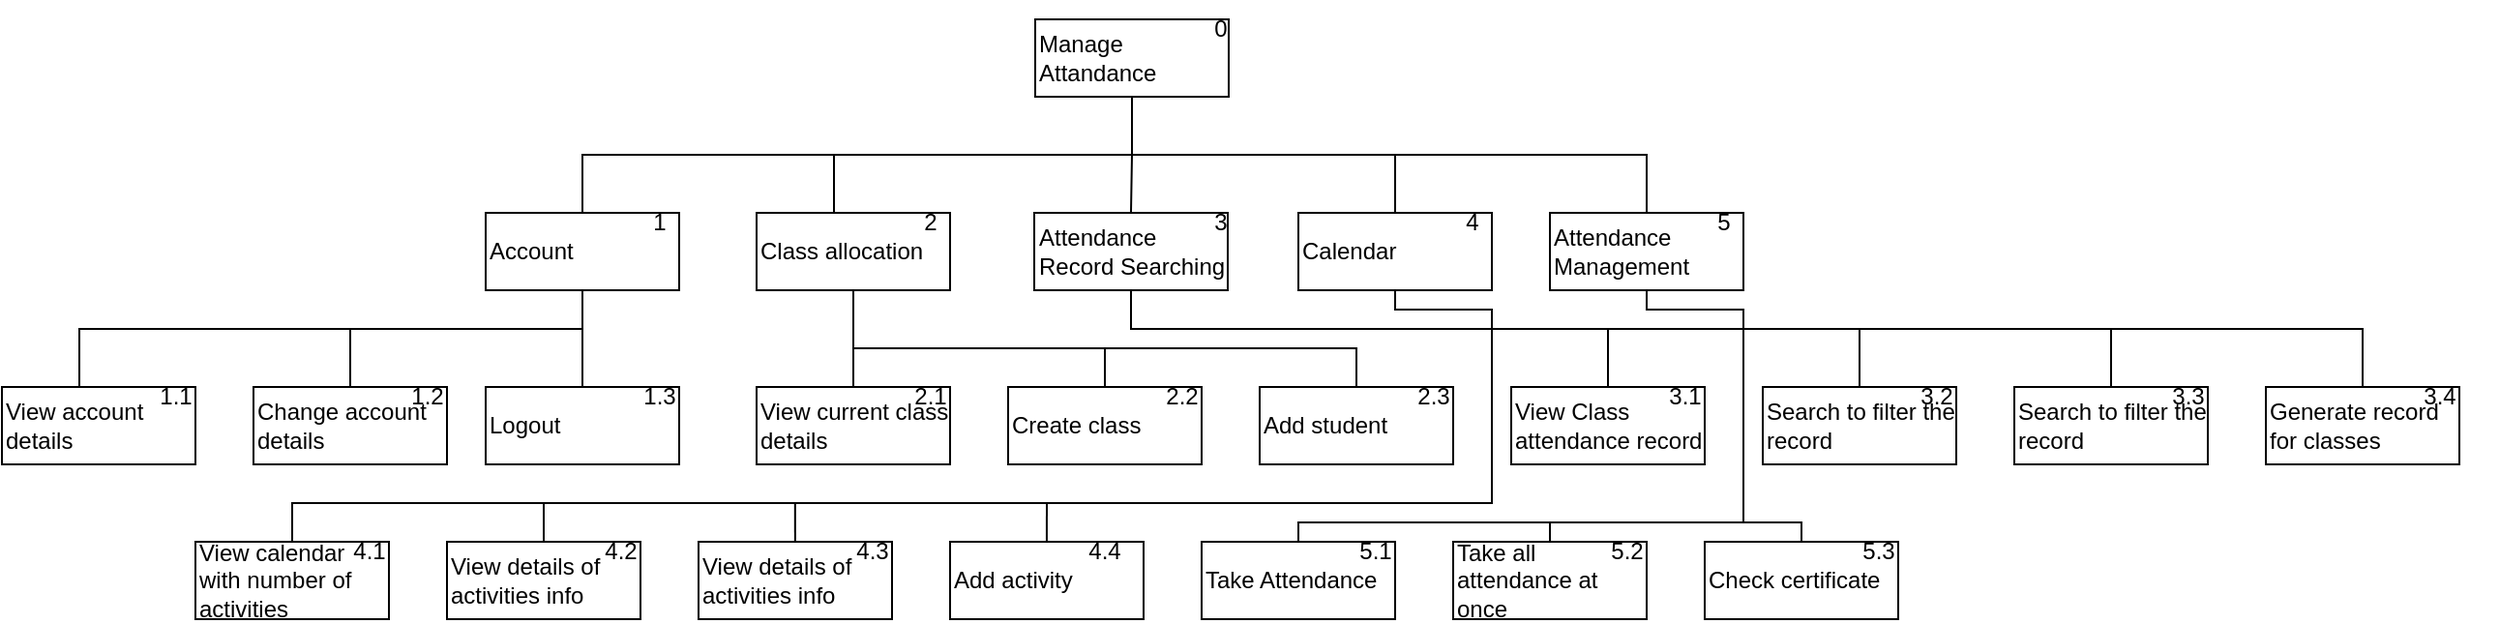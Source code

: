<mxfile version="15.7.3" type="device"><diagram id="97nXFtkMsRViBJ87Zf79" name="Page-1"><mxGraphModel dx="2249" dy="794" grid="1" gridSize="10" guides="1" tooltips="1" connect="1" arrows="1" fold="1" page="1" pageScale="1" pageWidth="827" pageHeight="1169" math="0" shadow="0"><root><mxCell id="0"/><mxCell id="1" parent="0"/><mxCell id="bJq-o-bXYUT5nxoHq2M9-10" style="edgeStyle=orthogonalEdgeStyle;rounded=0;orthogonalLoop=1;jettySize=auto;html=1;exitX=0.5;exitY=1;exitDx=0;exitDy=0;endArrow=none;endFill=0;" edge="1" parent="1" source="bJq-o-bXYUT5nxoHq2M9-3" target="bJq-o-bXYUT5nxoHq2M9-7"><mxGeometry relative="1" as="geometry"/></mxCell><mxCell id="bJq-o-bXYUT5nxoHq2M9-3" value="Manage Attandance" style="whiteSpace=wrap;html=1;align=left;" vertex="1" parent="1"><mxGeometry x="414" y="510" width="100" height="40" as="geometry"/></mxCell><mxCell id="bJq-o-bXYUT5nxoHq2M9-5" value="Account" style="whiteSpace=wrap;html=1;align=left;" vertex="1" parent="1"><mxGeometry x="130" y="610" width="100" height="40" as="geometry"/></mxCell><mxCell id="bJq-o-bXYUT5nxoHq2M9-6" value="Class allocation" style="whiteSpace=wrap;html=1;align=left;" vertex="1" parent="1"><mxGeometry x="270" y="610" width="100" height="40" as="geometry"/></mxCell><mxCell id="bJq-o-bXYUT5nxoHq2M9-7" value="Attendance Record Searching" style="whiteSpace=wrap;html=1;align=left;" vertex="1" parent="1"><mxGeometry x="413.5" y="610" width="100" height="40" as="geometry"/></mxCell><mxCell id="bJq-o-bXYUT5nxoHq2M9-8" value="Calendar" style="whiteSpace=wrap;html=1;align=left;" vertex="1" parent="1"><mxGeometry x="550" y="610" width="100" height="40" as="geometry"/></mxCell><mxCell id="bJq-o-bXYUT5nxoHq2M9-9" value="Attendance Management" style="whiteSpace=wrap;html=1;align=left;" vertex="1" parent="1"><mxGeometry x="680" y="610" width="100" height="40" as="geometry"/></mxCell><mxCell id="bJq-o-bXYUT5nxoHq2M9-11" style="edgeStyle=orthogonalEdgeStyle;rounded=0;orthogonalLoop=1;jettySize=auto;html=1;endArrow=none;endFill=0;" edge="1" parent="1" source="bJq-o-bXYUT5nxoHq2M9-3" target="bJq-o-bXYUT5nxoHq2M9-8"><mxGeometry relative="1" as="geometry"><mxPoint x="474" y="560" as="sourcePoint"/><mxPoint x="473.524" y="620" as="targetPoint"/><Array as="points"><mxPoint x="464" y="580"/><mxPoint x="600" y="580"/></Array></mxGeometry></mxCell><mxCell id="bJq-o-bXYUT5nxoHq2M9-12" style="edgeStyle=orthogonalEdgeStyle;rounded=0;orthogonalLoop=1;jettySize=auto;html=1;endArrow=none;endFill=0;" edge="1" parent="1" source="bJq-o-bXYUT5nxoHq2M9-3" target="bJq-o-bXYUT5nxoHq2M9-9"><mxGeometry relative="1" as="geometry"><mxPoint x="474" y="560" as="sourcePoint"/><mxPoint x="610.0" y="620" as="targetPoint"/><Array as="points"><mxPoint x="464" y="580"/><mxPoint x="730" y="580"/></Array></mxGeometry></mxCell><mxCell id="bJq-o-bXYUT5nxoHq2M9-13" style="edgeStyle=orthogonalEdgeStyle;rounded=0;orthogonalLoop=1;jettySize=auto;html=1;endArrow=none;endFill=0;" edge="1" parent="1" source="bJq-o-bXYUT5nxoHq2M9-3" target="bJq-o-bXYUT5nxoHq2M9-6"><mxGeometry relative="1" as="geometry"><mxPoint x="474" y="560" as="sourcePoint"/><mxPoint x="740.0" y="620" as="targetPoint"/><Array as="points"><mxPoint x="464" y="580"/><mxPoint x="310" y="580"/></Array></mxGeometry></mxCell><mxCell id="bJq-o-bXYUT5nxoHq2M9-14" style="edgeStyle=orthogonalEdgeStyle;rounded=0;orthogonalLoop=1;jettySize=auto;html=1;endArrow=none;endFill=0;" edge="1" parent="1" source="bJq-o-bXYUT5nxoHq2M9-3" target="bJq-o-bXYUT5nxoHq2M9-5"><mxGeometry relative="1" as="geometry"><mxPoint x="474" y="560" as="sourcePoint"/><mxPoint x="320.0" y="620" as="targetPoint"/><Array as="points"><mxPoint x="464" y="580"/><mxPoint x="180" y="580"/></Array></mxGeometry></mxCell><mxCell id="bJq-o-bXYUT5nxoHq2M9-15" value="View account details" style="whiteSpace=wrap;html=1;align=left;" vertex="1" parent="1"><mxGeometry x="-120" y="700" width="100" height="40" as="geometry"/></mxCell><mxCell id="bJq-o-bXYUT5nxoHq2M9-16" value="Change account details" style="whiteSpace=wrap;html=1;align=left;" vertex="1" parent="1"><mxGeometry x="10" y="700" width="100" height="40" as="geometry"/></mxCell><mxCell id="bJq-o-bXYUT5nxoHq2M9-17" value="Logout" style="whiteSpace=wrap;html=1;align=left;" vertex="1" parent="1"><mxGeometry x="130" y="700" width="100" height="40" as="geometry"/></mxCell><mxCell id="bJq-o-bXYUT5nxoHq2M9-19" style="edgeStyle=orthogonalEdgeStyle;rounded=0;orthogonalLoop=1;jettySize=auto;html=1;endArrow=none;endFill=0;" edge="1" parent="1" source="bJq-o-bXYUT5nxoHq2M9-5" target="bJq-o-bXYUT5nxoHq2M9-15"><mxGeometry relative="1" as="geometry"><mxPoint x="264" y="650" as="sourcePoint"/><mxPoint x="-20" y="710" as="targetPoint"/><Array as="points"><mxPoint x="180" y="670"/><mxPoint x="-80" y="670"/></Array></mxGeometry></mxCell><mxCell id="bJq-o-bXYUT5nxoHq2M9-20" style="edgeStyle=orthogonalEdgeStyle;rounded=0;orthogonalLoop=1;jettySize=auto;html=1;endArrow=none;endFill=0;" edge="1" parent="1" source="bJq-o-bXYUT5nxoHq2M9-5" target="bJq-o-bXYUT5nxoHq2M9-16"><mxGeometry relative="1" as="geometry"><mxPoint x="190" y="660" as="sourcePoint"/><mxPoint x="-70" y="710" as="targetPoint"/><Array as="points"><mxPoint x="180" y="670"/><mxPoint x="60" y="670"/></Array></mxGeometry></mxCell><mxCell id="bJq-o-bXYUT5nxoHq2M9-21" style="edgeStyle=orthogonalEdgeStyle;rounded=0;orthogonalLoop=1;jettySize=auto;html=1;endArrow=none;endFill=0;" edge="1" parent="1" source="bJq-o-bXYUT5nxoHq2M9-5" target="bJq-o-bXYUT5nxoHq2M9-17"><mxGeometry relative="1" as="geometry"><mxPoint x="190" y="660" as="sourcePoint"/><mxPoint x="120" y="710" as="targetPoint"/><Array as="points"><mxPoint x="180" y="700"/><mxPoint x="180" y="700"/></Array></mxGeometry></mxCell><mxCell id="bJq-o-bXYUT5nxoHq2M9-22" value="View current class details" style="whiteSpace=wrap;html=1;align=left;" vertex="1" parent="1"><mxGeometry x="270" y="700" width="100" height="40" as="geometry"/></mxCell><mxCell id="bJq-o-bXYUT5nxoHq2M9-23" value="Create class" style="whiteSpace=wrap;html=1;align=left;" vertex="1" parent="1"><mxGeometry x="400" y="700" width="100" height="40" as="geometry"/></mxCell><mxCell id="bJq-o-bXYUT5nxoHq2M9-24" value="Add student" style="whiteSpace=wrap;html=1;align=left;" vertex="1" parent="1"><mxGeometry x="530" y="700" width="100" height="40" as="geometry"/></mxCell><mxCell id="bJq-o-bXYUT5nxoHq2M9-25" style="edgeStyle=orthogonalEdgeStyle;rounded=0;orthogonalLoop=1;jettySize=auto;html=1;endArrow=none;endFill=0;" edge="1" parent="1" source="bJq-o-bXYUT5nxoHq2M9-6" target="bJq-o-bXYUT5nxoHq2M9-22"><mxGeometry relative="1" as="geometry"><mxPoint x="190" y="660" as="sourcePoint"/><mxPoint x="190" y="710" as="targetPoint"/><Array as="points"/></mxGeometry></mxCell><mxCell id="bJq-o-bXYUT5nxoHq2M9-26" style="edgeStyle=orthogonalEdgeStyle;rounded=0;orthogonalLoop=1;jettySize=auto;html=1;endArrow=none;endFill=0;" edge="1" parent="1" source="bJq-o-bXYUT5nxoHq2M9-6" target="bJq-o-bXYUT5nxoHq2M9-23"><mxGeometry relative="1" as="geometry"><mxPoint x="330.0" y="660" as="sourcePoint"/><mxPoint x="330.0" y="710" as="targetPoint"/><Array as="points"><mxPoint x="320" y="680"/><mxPoint x="450" y="680"/></Array></mxGeometry></mxCell><mxCell id="bJq-o-bXYUT5nxoHq2M9-27" style="edgeStyle=orthogonalEdgeStyle;rounded=0;orthogonalLoop=1;jettySize=auto;html=1;endArrow=none;endFill=0;" edge="1" parent="1" source="bJq-o-bXYUT5nxoHq2M9-6" target="bJq-o-bXYUT5nxoHq2M9-24"><mxGeometry relative="1" as="geometry"><mxPoint x="330.0" y="660" as="sourcePoint"/><mxPoint x="460.0" y="710" as="targetPoint"/><Array as="points"><mxPoint x="320" y="680"/><mxPoint x="580" y="680"/></Array></mxGeometry></mxCell><mxCell id="bJq-o-bXYUT5nxoHq2M9-28" value="View Class attendance record" style="whiteSpace=wrap;html=1;align=left;" vertex="1" parent="1"><mxGeometry x="660" y="700" width="100" height="40" as="geometry"/></mxCell><mxCell id="bJq-o-bXYUT5nxoHq2M9-29" value="Search to filter the record" style="whiteSpace=wrap;html=1;align=left;" vertex="1" parent="1"><mxGeometry x="790" y="700" width="100" height="40" as="geometry"/></mxCell><mxCell id="bJq-o-bXYUT5nxoHq2M9-30" value="Search to filter the record" style="whiteSpace=wrap;html=1;align=left;" vertex="1" parent="1"><mxGeometry x="920" y="700" width="100" height="40" as="geometry"/></mxCell><mxCell id="bJq-o-bXYUT5nxoHq2M9-31" value="Generate record for classes" style="whiteSpace=wrap;html=1;align=left;" vertex="1" parent="1"><mxGeometry x="1050" y="700" width="100" height="40" as="geometry"/></mxCell><mxCell id="bJq-o-bXYUT5nxoHq2M9-33" style="edgeStyle=orthogonalEdgeStyle;rounded=0;orthogonalLoop=1;jettySize=auto;html=1;endArrow=none;endFill=0;" edge="1" parent="1" source="bJq-o-bXYUT5nxoHq2M9-7" target="bJq-o-bXYUT5nxoHq2M9-28"><mxGeometry relative="1" as="geometry"><mxPoint x="330" y="660" as="sourcePoint"/><mxPoint x="590" y="710" as="targetPoint"/><Array as="points"><mxPoint x="464" y="670"/><mxPoint x="710" y="670"/></Array></mxGeometry></mxCell><mxCell id="bJq-o-bXYUT5nxoHq2M9-34" style="edgeStyle=orthogonalEdgeStyle;rounded=0;orthogonalLoop=1;jettySize=auto;html=1;endArrow=none;endFill=0;" edge="1" parent="1" source="bJq-o-bXYUT5nxoHq2M9-7" target="bJq-o-bXYUT5nxoHq2M9-29"><mxGeometry relative="1" as="geometry"><mxPoint x="474" y="660" as="sourcePoint"/><mxPoint x="720" y="710" as="targetPoint"/><Array as="points"><mxPoint x="464" y="670"/><mxPoint x="840" y="670"/></Array></mxGeometry></mxCell><mxCell id="bJq-o-bXYUT5nxoHq2M9-35" style="edgeStyle=orthogonalEdgeStyle;rounded=0;orthogonalLoop=1;jettySize=auto;html=1;endArrow=none;endFill=0;" edge="1" parent="1" source="bJq-o-bXYUT5nxoHq2M9-7" target="bJq-o-bXYUT5nxoHq2M9-30"><mxGeometry relative="1" as="geometry"><mxPoint x="473.5" y="660" as="sourcePoint"/><mxPoint x="850" y="710" as="targetPoint"/><Array as="points"><mxPoint x="464" y="670"/><mxPoint x="970" y="670"/></Array></mxGeometry></mxCell><mxCell id="bJq-o-bXYUT5nxoHq2M9-36" style="edgeStyle=orthogonalEdgeStyle;rounded=0;orthogonalLoop=1;jettySize=auto;html=1;endArrow=none;endFill=0;" edge="1" parent="1" source="bJq-o-bXYUT5nxoHq2M9-7" target="bJq-o-bXYUT5nxoHq2M9-31"><mxGeometry relative="1" as="geometry"><mxPoint x="484" y="660" as="sourcePoint"/><mxPoint x="980" y="710" as="targetPoint"/><Array as="points"><mxPoint x="464" y="670"/><mxPoint x="1100" y="670"/></Array></mxGeometry></mxCell><mxCell id="bJq-o-bXYUT5nxoHq2M9-37" value="View calendar with number of activities" style="whiteSpace=wrap;html=1;align=left;" vertex="1" parent="1"><mxGeometry x="-20" y="780" width="100" height="40" as="geometry"/></mxCell><mxCell id="bJq-o-bXYUT5nxoHq2M9-38" value="View details of activities info" style="whiteSpace=wrap;html=1;align=left;" vertex="1" parent="1"><mxGeometry x="110" y="780" width="100" height="40" as="geometry"/></mxCell><mxCell id="bJq-o-bXYUT5nxoHq2M9-39" value="View details of activities info" style="whiteSpace=wrap;html=1;align=left;" vertex="1" parent="1"><mxGeometry x="240" y="780" width="100" height="40" as="geometry"/></mxCell><mxCell id="bJq-o-bXYUT5nxoHq2M9-40" value="Add activity" style="whiteSpace=wrap;html=1;align=left;" vertex="1" parent="1"><mxGeometry x="370" y="780" width="100" height="40" as="geometry"/></mxCell><mxCell id="bJq-o-bXYUT5nxoHq2M9-41" style="edgeStyle=orthogonalEdgeStyle;rounded=0;orthogonalLoop=1;jettySize=auto;html=1;endArrow=none;endFill=0;" edge="1" parent="1" source="bJq-o-bXYUT5nxoHq2M9-8" target="bJq-o-bXYUT5nxoHq2M9-37"><mxGeometry relative="1" as="geometry"><mxPoint x="474" y="560" as="sourcePoint"/><mxPoint x="660" y="790" as="targetPoint"/><Array as="points"><mxPoint x="600" y="660"/><mxPoint x="650" y="660"/><mxPoint x="650" y="760"/><mxPoint x="30" y="760"/></Array></mxGeometry></mxCell><mxCell id="bJq-o-bXYUT5nxoHq2M9-42" style="edgeStyle=orthogonalEdgeStyle;rounded=0;orthogonalLoop=1;jettySize=auto;html=1;endArrow=none;endFill=0;" edge="1" parent="1" source="bJq-o-bXYUT5nxoHq2M9-38"><mxGeometry relative="1" as="geometry"><mxPoint x="190" y="660" as="sourcePoint"/><mxPoint x="160" y="760" as="targetPoint"/><Array as="points"/></mxGeometry></mxCell><mxCell id="bJq-o-bXYUT5nxoHq2M9-43" style="edgeStyle=orthogonalEdgeStyle;rounded=0;orthogonalLoop=1;jettySize=auto;html=1;endArrow=none;endFill=0;" edge="1" parent="1"><mxGeometry relative="1" as="geometry"><mxPoint x="289.93" y="780" as="sourcePoint"/><mxPoint x="289.93" y="760" as="targetPoint"/><Array as="points"><mxPoint x="289.93" y="760"/></Array></mxGeometry></mxCell><mxCell id="bJq-o-bXYUT5nxoHq2M9-44" style="edgeStyle=orthogonalEdgeStyle;rounded=0;orthogonalLoop=1;jettySize=auto;html=1;endArrow=none;endFill=0;" edge="1" parent="1"><mxGeometry relative="1" as="geometry"><mxPoint x="419.96" y="780" as="sourcePoint"/><mxPoint x="419.96" y="760" as="targetPoint"/><Array as="points"><mxPoint x="419.96" y="760"/></Array></mxGeometry></mxCell><mxCell id="bJq-o-bXYUT5nxoHq2M9-45" value="Take Attendance" style="whiteSpace=wrap;html=1;align=left;" vertex="1" parent="1"><mxGeometry x="500" y="780" width="100" height="40" as="geometry"/></mxCell><mxCell id="bJq-o-bXYUT5nxoHq2M9-46" value="Take all attendance at once" style="whiteSpace=wrap;html=1;align=left;" vertex="1" parent="1"><mxGeometry x="630" y="780" width="100" height="40" as="geometry"/></mxCell><mxCell id="bJq-o-bXYUT5nxoHq2M9-47" value="Check certificate" style="whiteSpace=wrap;html=1;align=left;" vertex="1" parent="1"><mxGeometry x="760" y="780" width="100" height="40" as="geometry"/></mxCell><mxCell id="bJq-o-bXYUT5nxoHq2M9-49" style="edgeStyle=orthogonalEdgeStyle;rounded=0;orthogonalLoop=1;jettySize=auto;html=1;endArrow=none;endFill=0;" edge="1" parent="1" source="bJq-o-bXYUT5nxoHq2M9-45" target="bJq-o-bXYUT5nxoHq2M9-9"><mxGeometry relative="1" as="geometry"><mxPoint x="429.96" y="790" as="sourcePoint"/><mxPoint x="720" y="660" as="targetPoint"/><Array as="points"><mxPoint x="550" y="770"/><mxPoint x="780" y="770"/><mxPoint x="780" y="660"/><mxPoint x="730" y="660"/></Array></mxGeometry></mxCell><mxCell id="bJq-o-bXYUT5nxoHq2M9-51" style="edgeStyle=orthogonalEdgeStyle;rounded=0;orthogonalLoop=1;jettySize=auto;html=1;endArrow=none;endFill=0;" edge="1" parent="1" source="bJq-o-bXYUT5nxoHq2M9-46"><mxGeometry relative="1" as="geometry"><mxPoint x="560" y="790" as="sourcePoint"/><mxPoint x="690" y="770" as="targetPoint"/><Array as="points"><mxPoint x="680" y="770"/></Array></mxGeometry></mxCell><mxCell id="bJq-o-bXYUT5nxoHq2M9-52" style="edgeStyle=orthogonalEdgeStyle;rounded=0;orthogonalLoop=1;jettySize=auto;html=1;endArrow=none;endFill=0;" edge="1" parent="1" source="bJq-o-bXYUT5nxoHq2M9-47"><mxGeometry relative="1" as="geometry"><mxPoint x="690" y="790" as="sourcePoint"/><mxPoint x="780" y="770" as="targetPoint"/><Array as="points"><mxPoint x="810" y="770"/></Array></mxGeometry></mxCell><mxCell id="bJq-o-bXYUT5nxoHq2M9-53" value="0" style="text;html=1;strokeColor=none;fillColor=none;align=center;verticalAlign=middle;whiteSpace=wrap;rounded=0;" vertex="1" parent="1"><mxGeometry x="480" y="500" width="60" height="30" as="geometry"/></mxCell><mxCell id="bJq-o-bXYUT5nxoHq2M9-54" value="1" style="text;html=1;strokeColor=none;fillColor=none;align=center;verticalAlign=middle;whiteSpace=wrap;rounded=0;" vertex="1" parent="1"><mxGeometry x="190" y="600" width="60" height="30" as="geometry"/></mxCell><mxCell id="bJq-o-bXYUT5nxoHq2M9-55" value="2" style="text;html=1;strokeColor=none;fillColor=none;align=center;verticalAlign=middle;whiteSpace=wrap;rounded=0;" vertex="1" parent="1"><mxGeometry x="330" y="600" width="60" height="30" as="geometry"/></mxCell><mxCell id="bJq-o-bXYUT5nxoHq2M9-56" value="3" style="text;html=1;strokeColor=none;fillColor=none;align=center;verticalAlign=middle;whiteSpace=wrap;rounded=0;" vertex="1" parent="1"><mxGeometry x="480" y="600" width="60" height="30" as="geometry"/></mxCell><mxCell id="bJq-o-bXYUT5nxoHq2M9-57" value="5" style="text;html=1;strokeColor=none;fillColor=none;align=center;verticalAlign=middle;whiteSpace=wrap;rounded=0;" vertex="1" parent="1"><mxGeometry x="740" y="600" width="60" height="30" as="geometry"/></mxCell><mxCell id="bJq-o-bXYUT5nxoHq2M9-58" value="4" style="text;html=1;strokeColor=none;fillColor=none;align=center;verticalAlign=middle;whiteSpace=wrap;rounded=0;" vertex="1" parent="1"><mxGeometry x="610" y="600" width="60" height="30" as="geometry"/></mxCell><mxCell id="bJq-o-bXYUT5nxoHq2M9-60" value="1.1" style="text;html=1;strokeColor=none;fillColor=none;align=center;verticalAlign=middle;whiteSpace=wrap;rounded=0;" vertex="1" parent="1"><mxGeometry x="-60" y="690" width="60" height="30" as="geometry"/></mxCell><mxCell id="bJq-o-bXYUT5nxoHq2M9-61" value="2.1" style="text;html=1;strokeColor=none;fillColor=none;align=center;verticalAlign=middle;whiteSpace=wrap;rounded=0;" vertex="1" parent="1"><mxGeometry x="330" y="690" width="60" height="30" as="geometry"/></mxCell><mxCell id="bJq-o-bXYUT5nxoHq2M9-62" value="1.2" style="text;html=1;strokeColor=none;fillColor=none;align=center;verticalAlign=middle;whiteSpace=wrap;rounded=0;" vertex="1" parent="1"><mxGeometry x="70" y="690" width="60" height="30" as="geometry"/></mxCell><mxCell id="bJq-o-bXYUT5nxoHq2M9-63" value="1.3" style="text;html=1;strokeColor=none;fillColor=none;align=center;verticalAlign=middle;whiteSpace=wrap;rounded=0;" vertex="1" parent="1"><mxGeometry x="190" y="690" width="60" height="30" as="geometry"/></mxCell><mxCell id="bJq-o-bXYUT5nxoHq2M9-64" value="2.2" style="text;html=1;strokeColor=none;fillColor=none;align=center;verticalAlign=middle;whiteSpace=wrap;rounded=0;" vertex="1" parent="1"><mxGeometry x="460" y="690" width="60" height="30" as="geometry"/></mxCell><mxCell id="bJq-o-bXYUT5nxoHq2M9-65" value="2.3" style="text;html=1;strokeColor=none;fillColor=none;align=center;verticalAlign=middle;whiteSpace=wrap;rounded=0;" vertex="1" parent="1"><mxGeometry x="590" y="690" width="60" height="30" as="geometry"/></mxCell><mxCell id="bJq-o-bXYUT5nxoHq2M9-66" value="3.1" style="text;html=1;strokeColor=none;fillColor=none;align=center;verticalAlign=middle;whiteSpace=wrap;rounded=0;" vertex="1" parent="1"><mxGeometry x="720" y="690" width="60" height="30" as="geometry"/></mxCell><mxCell id="bJq-o-bXYUT5nxoHq2M9-67" value="3.2" style="text;html=1;strokeColor=none;fillColor=none;align=center;verticalAlign=middle;whiteSpace=wrap;rounded=0;" vertex="1" parent="1"><mxGeometry x="850" y="690" width="60" height="30" as="geometry"/></mxCell><mxCell id="bJq-o-bXYUT5nxoHq2M9-68" value="3.3" style="text;html=1;strokeColor=none;fillColor=none;align=center;verticalAlign=middle;whiteSpace=wrap;rounded=0;" vertex="1" parent="1"><mxGeometry x="980" y="690" width="60" height="30" as="geometry"/></mxCell><mxCell id="bJq-o-bXYUT5nxoHq2M9-69" value="3.4" style="text;html=1;strokeColor=none;fillColor=none;align=center;verticalAlign=middle;whiteSpace=wrap;rounded=0;" vertex="1" parent="1"><mxGeometry x="1110" y="690" width="60" height="30" as="geometry"/></mxCell><mxCell id="bJq-o-bXYUT5nxoHq2M9-71" value="5.3" style="text;html=1;strokeColor=none;fillColor=none;align=center;verticalAlign=middle;whiteSpace=wrap;rounded=0;" vertex="1" parent="1"><mxGeometry x="820" y="770" width="60" height="30" as="geometry"/></mxCell><mxCell id="bJq-o-bXYUT5nxoHq2M9-72" value="4.4" style="text;html=1;strokeColor=none;fillColor=none;align=center;verticalAlign=middle;whiteSpace=wrap;rounded=0;" vertex="1" parent="1"><mxGeometry x="420" y="770" width="60" height="30" as="geometry"/></mxCell><mxCell id="bJq-o-bXYUT5nxoHq2M9-73" value="5.2" style="text;html=1;strokeColor=none;fillColor=none;align=center;verticalAlign=middle;whiteSpace=wrap;rounded=0;" vertex="1" parent="1"><mxGeometry x="690" y="770" width="60" height="30" as="geometry"/></mxCell><mxCell id="bJq-o-bXYUT5nxoHq2M9-74" value="5.1" style="text;html=1;strokeColor=none;fillColor=none;align=center;verticalAlign=middle;whiteSpace=wrap;rounded=0;" vertex="1" parent="1"><mxGeometry x="560" y="770" width="60" height="30" as="geometry"/></mxCell><mxCell id="bJq-o-bXYUT5nxoHq2M9-75" value="4.3" style="text;html=1;strokeColor=none;fillColor=none;align=center;verticalAlign=middle;whiteSpace=wrap;rounded=0;" vertex="1" parent="1"><mxGeometry x="300" y="770" width="60" height="30" as="geometry"/></mxCell><mxCell id="bJq-o-bXYUT5nxoHq2M9-77" value="4.2" style="text;html=1;strokeColor=none;fillColor=none;align=center;verticalAlign=middle;whiteSpace=wrap;rounded=0;" vertex="1" parent="1"><mxGeometry x="170" y="770" width="60" height="30" as="geometry"/></mxCell><mxCell id="bJq-o-bXYUT5nxoHq2M9-78" value="4.1" style="text;html=1;strokeColor=none;fillColor=none;align=center;verticalAlign=middle;whiteSpace=wrap;rounded=0;" vertex="1" parent="1"><mxGeometry x="40" y="770" width="60" height="30" as="geometry"/></mxCell></root></mxGraphModel></diagram></mxfile>